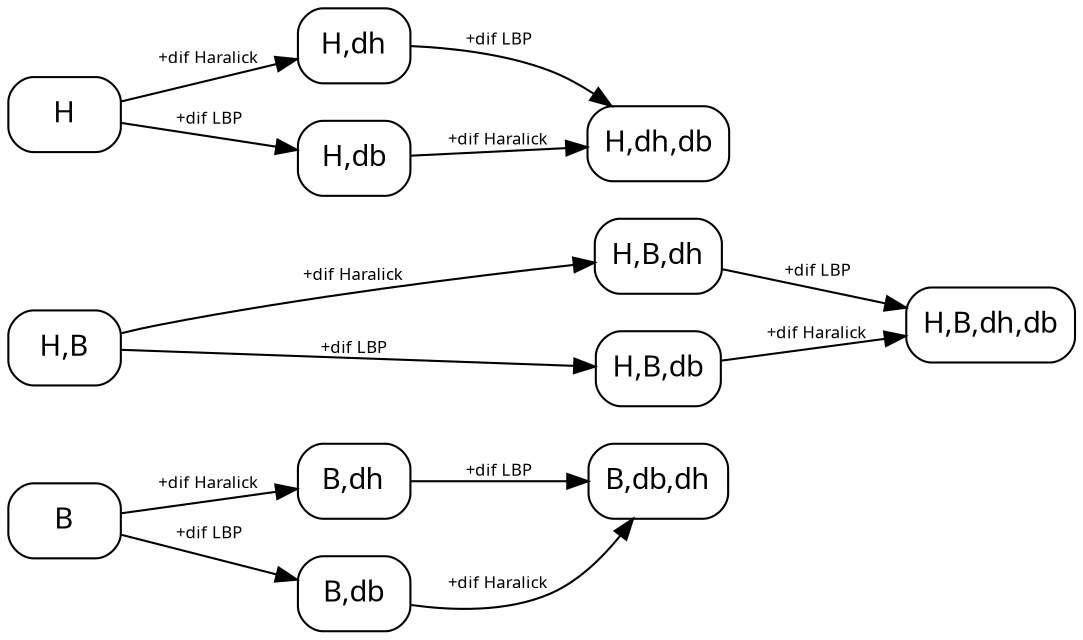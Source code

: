 digraph tratamentos {
rankdir=LR
node[fontname="Sans", style=rounded,shape=rectangle]
edge[fontname="Sans",fontsize="8"]

{H; B; H_B; rank=same}


H -> H_B  [style="invis", constraint=false]
B -> H_B  [style="invis", constraint=false]

H -> H_hd [label="+dif Haralick"]
H -> H_bd [label="+dif LBP"]
H_bd -> H_hd_bd [label="+dif Haralick"]

H_hd -> H_hd_B [style="invis"]
B_bd -> H_B_bd [style="invis"]  

B -> B_bd [label="+dif LBP"]
B -> B_hd [label="+dif Haralick"]
B_hd -> B_hd_bd [label="+dif LBP"]

H_hd -> H_hd_bd [label="+dif LBP"]
B_bd -> B_hd_bd [label="+dif Haralick"]

H_B -> H_B_bd [label="+dif LBP"]
H_B_bd -> H_hd_B_bd [label="+dif Haralick"]

H_B -> H_hd_B [label="+dif Haralick"]
H_hd_B -> H_hd_B_bd [label="+dif LBP"]

B_hd_bd -> H_hd_B_bd [style="invis"]
H_hd_bd ->  H_hd_B_bd [style="invis"]

B_hd -> H_hd_B [style="invis"]
H_bd -> H_B_bd [style="invis"]


H[label="H"]
B[label="B"]
H_B[label="H,B"]
H_hd_B_bd [label="H,B,dh,db"]
B_bd [label="B,db"]
B_hd [label="B,dh"]
B_hd_bd [label="B,db,dh"]
H_B_bd [label="H,B,db"]
H_bd [label="H,db"]
H_hd [label="H,dh"]
H_hd_B [label="H,B,dh"]
H_hd_B_bd [label="H,B,dh,db"]
H_hd_bd [label="H,dh,db"]


}
